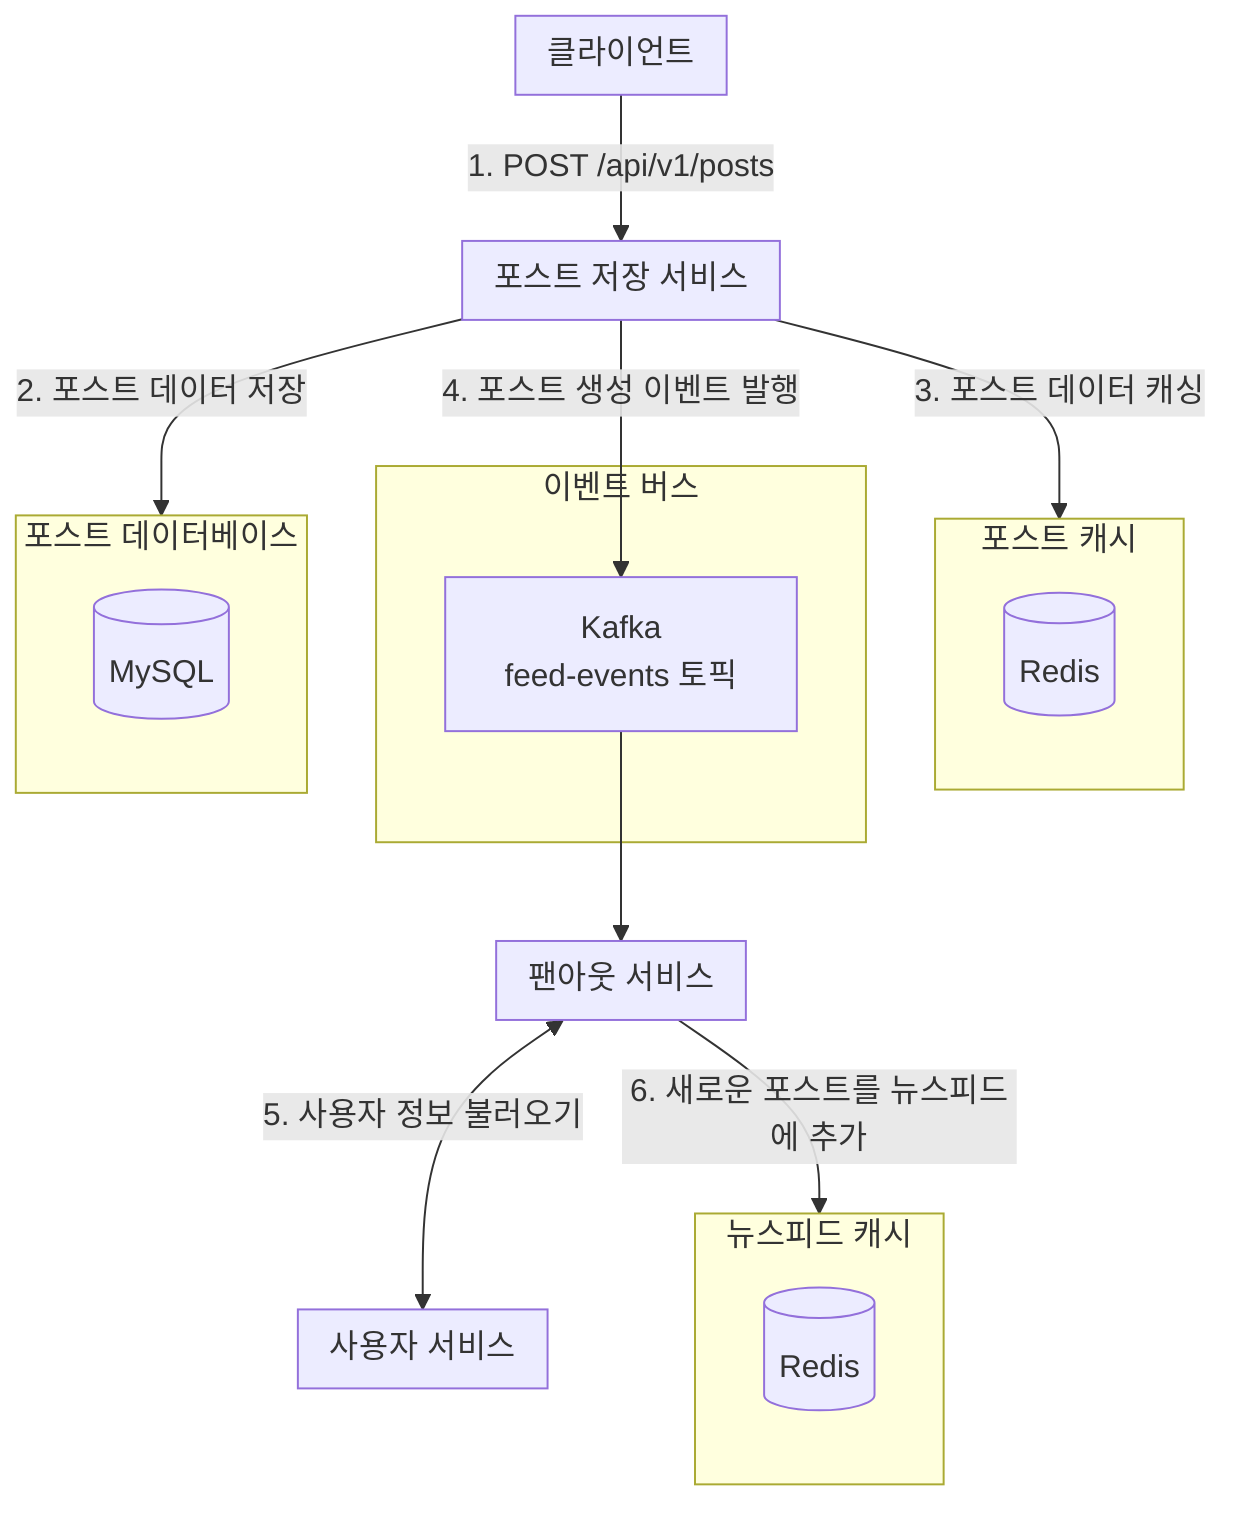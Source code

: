 flowchart TB
    subgraph Client[클라이언트]
        direction TB
    end

    subgraph Post_Service[포스트 저장 서비스]
        direction TB
    end

    subgraph Post_Cache[포스트 캐시]
        direction TB
        Post_Redis[(Redis)]
    end

    subgraph Event_Bus[이벤트 버스]
        direction TB
        Kafka[Kafka\nfeed-events 토픽]
    end

    subgraph Post_Storage[포스트 데이터베이스]
        direction TB
        Post_MySQL[(MySQL)]
    end

    subgraph Fanout_Service[팬아웃 서비스]
        direction TB
    end

    subgraph Newsfeed_Cache[뉴스피드 캐시]
        direction TB
        Newsfeed_Redis[(Redis)]
    end

    subgraph User_Service[사용자 서비스]
        direction TB
    end

    Client -->|1. POST /api/v1/posts| Post_Service
    Post_Service -->|2. 포스트 데이터 저장| Post_Storage
    Post_Service -->|3. 포스트 데이터 캐싱| Post_Cache
    Post_Service -->|4. 포스트 생성 이벤트 발행| Kafka
    Kafka -->Fanout_Service
    Fanout_Service <-->|5. 사용자 정보 불러오기|User_Service
    Fanout_Service-->|6. 새로운 포스트를 뉴스피드에 추가|Newsfeed_Cache